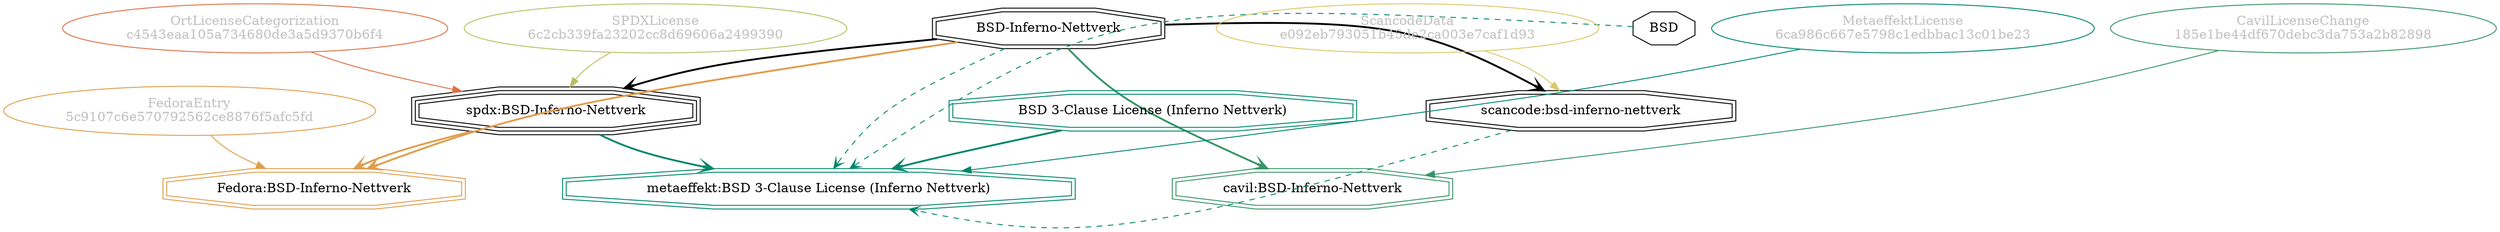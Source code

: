 strict digraph {
    node [shape=box];
    graph [splines=curved];
    581 [label="SPDXLicense\n6c2cb339fa23202cc8d69606a2499390"
        ,fontcolor=gray
        ,color="#b8bf62"
        ,fillcolor="beige;1"
        ,shape=ellipse];
    582 [label="spdx:BSD-Inferno-Nettverk"
        ,shape=tripleoctagon];
    583 [label="BSD-Inferno-Nettverk"
        ,shape=doubleoctagon];
    5935 [label=BSD,shape=octagon];
    6001 [label="FedoraEntry\n5c9107c6e570792562ce8876f5afc5fd"
         ,fontcolor=gray
         ,color="#e09d4b"
         ,fillcolor="beige;1"
         ,shape=ellipse];
    6002 [label="Fedora:BSD-Inferno-Nettverk"
         ,color="#e09d4b"
         ,shape=doubleoctagon];
    12807 [label="ScancodeData\ne092eb793051b45de2ca003e7caf1d93"
          ,fontcolor=gray
          ,color="#dac767"
          ,fillcolor="beige;1"
          ,shape=ellipse];
    12808 [label="scancode:bsd-inferno-nettverk"
          ,shape=doubleoctagon];
    28535 [label="OrtLicenseCategorization\nc4543eaa105a734680de3a5d9370b6f4"
          ,fontcolor=gray
          ,color="#e06f45"
          ,fillcolor="beige;1"
          ,shape=ellipse];
    36507 [label="CavilLicenseChange\n185e1be44df670debc3da753a2b82898"
          ,fontcolor=gray
          ,color="#379469"
          ,fillcolor="beige;1"
          ,shape=ellipse];
    36508 [label="cavil:BSD-Inferno-Nettverk"
          ,color="#379469"
          ,shape=doubleoctagon];
    39446 [label="MetaeffektLicense\n6ca986c667e5798c1edbbac13c01be23"
          ,fontcolor=gray
          ,color="#00876c"
          ,fillcolor="beige;1"
          ,shape=ellipse];
    39447 [label="metaeffekt:BSD 3-Clause License (Inferno Nettverk)"
          ,color="#00876c"
          ,shape=doubleoctagon];
    39448 [label="BSD 3-Clause License (Inferno Nettverk)"
          ,color="#00876c"
          ,shape=doubleoctagon];
    581 -> 582 [weight=0.5
               ,color="#b8bf62"];
    582 -> 6002 [style=bold
                ,arrowhead=vee
                ,weight=0.7
                ,color="#e09d4b"];
    582 -> 39447 [style=bold
                 ,arrowhead=vee
                 ,weight=0.7
                 ,color="#00876c"];
    583 -> 582 [style=bold
               ,arrowhead=vee
               ,weight=0.7];
    583 -> 6002 [style=bold
                ,arrowhead=vee
                ,weight=0.7
                ,color="#e09d4b"];
    583 -> 12808 [style=bold
                 ,arrowhead=vee
                 ,weight=0.7];
    583 -> 36508 [style=bold
                 ,arrowhead=vee
                 ,weight=0.7
                 ,color="#379469"];
    583 -> 36508 [style=bold
                 ,arrowhead=vee
                 ,weight=0.7
                 ,color="#379469"];
    583 -> 39447 [style=dashed
                 ,arrowhead=vee
                 ,weight=0.5
                 ,color="#00876c"];
    5935 -> 39447 [style=dashed
                  ,arrowhead=vee
                  ,weight=0.5
                  ,color="#00876c"];
    6001 -> 6002 [weight=0.5
                 ,color="#e09d4b"];
    12807 -> 12808 [weight=0.5
                   ,color="#dac767"];
    12808 -> 39447 [style=dashed
                   ,arrowhead=vee
                   ,weight=0.5
                   ,color="#00876c"];
    28535 -> 582 [weight=0.5
                 ,color="#e06f45"];
    36507 -> 36508 [weight=0.5
                   ,color="#379469"];
    39446 -> 39447 [weight=0.5
                   ,color="#00876c"];
    39448 -> 39447 [style=bold
                   ,arrowhead=vee
                   ,weight=0.7
                   ,color="#00876c"];
}
